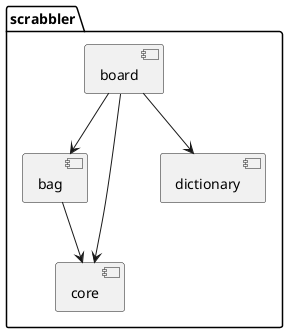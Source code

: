 @startuml

package "scrabbler" {

[bag] --> [core]

[board] --> [core]
[board] --> [bag]
[board] --> [dictionary]
}



@enduml